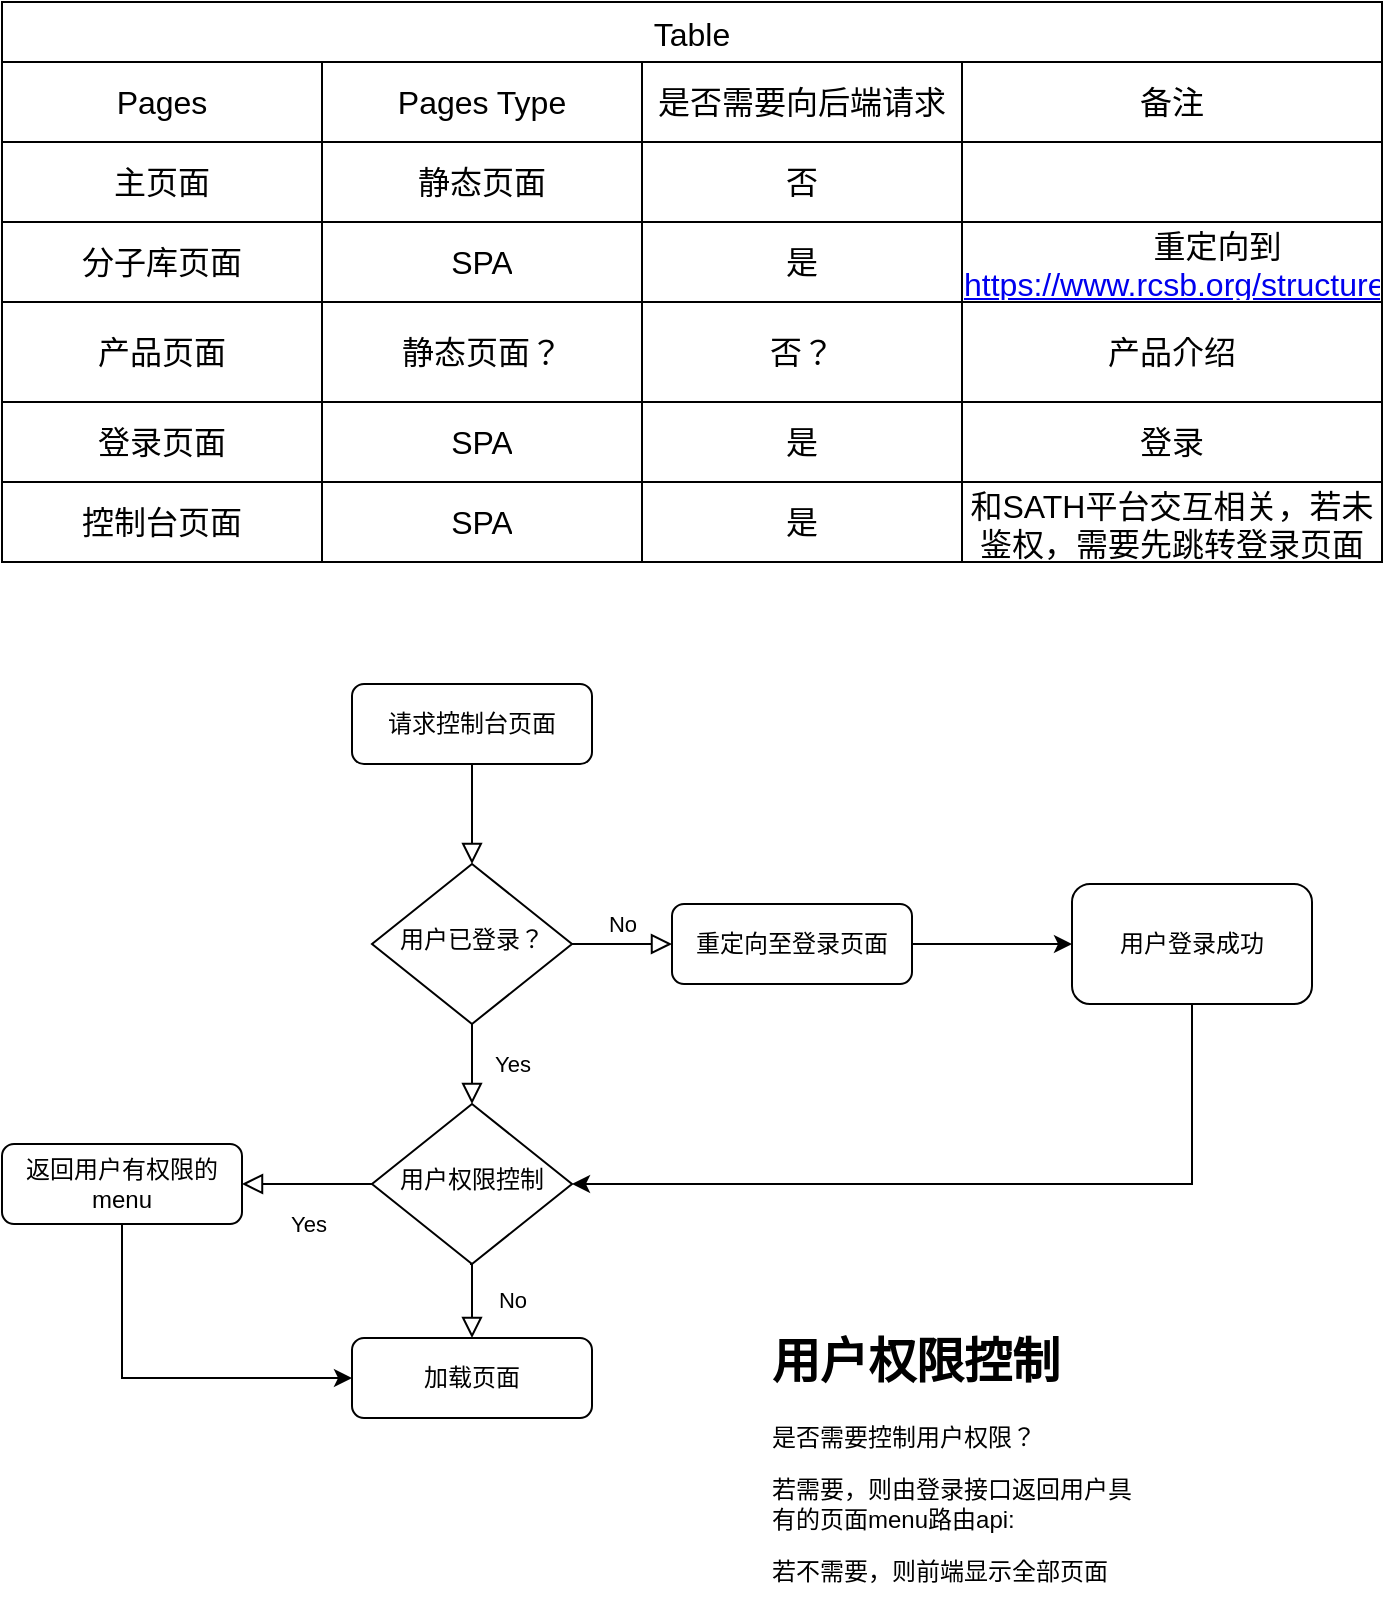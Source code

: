 <mxfile version="21.7.2" type="github">
  <diagram name="第 1 页" id="pu-yci3ryIJU3I6pywFl">
    <mxGraphModel dx="875" dy="532" grid="1" gridSize="10" guides="1" tooltips="1" connect="1" arrows="1" fold="1" page="1" pageScale="1" pageWidth="827" pageHeight="1169" math="0" shadow="0">
      <root>
        <mxCell id="0" />
        <mxCell id="1" parent="0" />
        <mxCell id="Os3PzlcSdva7aXKXOIUQ-2" value="Table" style="shape=table;startSize=30;container=1;collapsible=0;childLayout=tableLayout;strokeColor=default;fontSize=16;" vertex="1" parent="1">
          <mxGeometry x="30" y="310" width="690" height="280.0" as="geometry" />
        </mxCell>
        <mxCell id="Os3PzlcSdva7aXKXOIUQ-3" value="" style="shape=tableRow;horizontal=0;startSize=0;swimlaneHead=0;swimlaneBody=0;strokeColor=inherit;top=0;left=0;bottom=0;right=0;collapsible=0;dropTarget=0;fillColor=none;points=[[0,0.5],[1,0.5]];portConstraint=eastwest;fontSize=16;" vertex="1" parent="Os3PzlcSdva7aXKXOIUQ-2">
          <mxGeometry y="30" width="690" height="40" as="geometry" />
        </mxCell>
        <mxCell id="Os3PzlcSdva7aXKXOIUQ-4" value="Pages" style="shape=partialRectangle;html=1;whiteSpace=wrap;connectable=0;strokeColor=inherit;overflow=hidden;fillColor=none;top=0;left=0;bottom=0;right=0;pointerEvents=1;fontSize=16;" vertex="1" parent="Os3PzlcSdva7aXKXOIUQ-3">
          <mxGeometry width="160" height="40" as="geometry">
            <mxRectangle width="160" height="40" as="alternateBounds" />
          </mxGeometry>
        </mxCell>
        <mxCell id="Os3PzlcSdva7aXKXOIUQ-5" value="Pages Type" style="shape=partialRectangle;html=1;whiteSpace=wrap;connectable=0;strokeColor=inherit;overflow=hidden;fillColor=none;top=0;left=0;bottom=0;right=0;pointerEvents=1;fontSize=16;" vertex="1" parent="Os3PzlcSdva7aXKXOIUQ-3">
          <mxGeometry x="160" width="160" height="40" as="geometry">
            <mxRectangle width="160" height="40" as="alternateBounds" />
          </mxGeometry>
        </mxCell>
        <mxCell id="Os3PzlcSdva7aXKXOIUQ-6" value="是否需要向后端请求" style="shape=partialRectangle;html=1;whiteSpace=wrap;connectable=0;strokeColor=inherit;overflow=hidden;fillColor=none;top=0;left=0;bottom=0;right=0;pointerEvents=1;fontSize=16;" vertex="1" parent="Os3PzlcSdva7aXKXOIUQ-3">
          <mxGeometry x="320" width="160" height="40" as="geometry">
            <mxRectangle width="160" height="40" as="alternateBounds" />
          </mxGeometry>
        </mxCell>
        <mxCell id="Os3PzlcSdva7aXKXOIUQ-18" value="备注" style="shape=partialRectangle;html=1;whiteSpace=wrap;connectable=0;strokeColor=inherit;overflow=hidden;fillColor=none;top=0;left=0;bottom=0;right=0;pointerEvents=1;fontSize=16;" vertex="1" parent="Os3PzlcSdva7aXKXOIUQ-3">
          <mxGeometry x="480" width="210" height="40" as="geometry">
            <mxRectangle width="210" height="40" as="alternateBounds" />
          </mxGeometry>
        </mxCell>
        <mxCell id="Os3PzlcSdva7aXKXOIUQ-7" value="" style="shape=tableRow;horizontal=0;startSize=0;swimlaneHead=0;swimlaneBody=0;strokeColor=inherit;top=0;left=0;bottom=0;right=0;collapsible=0;dropTarget=0;fillColor=none;points=[[0,0.5],[1,0.5]];portConstraint=eastwest;fontSize=16;" vertex="1" parent="Os3PzlcSdva7aXKXOIUQ-2">
          <mxGeometry y="70" width="690" height="40" as="geometry" />
        </mxCell>
        <mxCell id="Os3PzlcSdva7aXKXOIUQ-8" value="主页面" style="shape=partialRectangle;html=1;whiteSpace=wrap;connectable=0;strokeColor=inherit;overflow=hidden;fillColor=none;top=0;left=0;bottom=0;right=0;pointerEvents=1;fontSize=16;" vertex="1" parent="Os3PzlcSdva7aXKXOIUQ-7">
          <mxGeometry width="160" height="40" as="geometry">
            <mxRectangle width="160" height="40" as="alternateBounds" />
          </mxGeometry>
        </mxCell>
        <mxCell id="Os3PzlcSdva7aXKXOIUQ-9" value="静态页面" style="shape=partialRectangle;html=1;whiteSpace=wrap;connectable=0;strokeColor=inherit;overflow=hidden;fillColor=none;top=0;left=0;bottom=0;right=0;pointerEvents=1;fontSize=16;" vertex="1" parent="Os3PzlcSdva7aXKXOIUQ-7">
          <mxGeometry x="160" width="160" height="40" as="geometry">
            <mxRectangle width="160" height="40" as="alternateBounds" />
          </mxGeometry>
        </mxCell>
        <mxCell id="Os3PzlcSdva7aXKXOIUQ-10" value="否" style="shape=partialRectangle;html=1;whiteSpace=wrap;connectable=0;strokeColor=inherit;overflow=hidden;fillColor=none;top=0;left=0;bottom=0;right=0;pointerEvents=1;fontSize=16;" vertex="1" parent="Os3PzlcSdva7aXKXOIUQ-7">
          <mxGeometry x="320" width="160" height="40" as="geometry">
            <mxRectangle width="160" height="40" as="alternateBounds" />
          </mxGeometry>
        </mxCell>
        <mxCell id="Os3PzlcSdva7aXKXOIUQ-19" style="shape=partialRectangle;html=1;whiteSpace=wrap;connectable=0;strokeColor=inherit;overflow=hidden;fillColor=none;top=0;left=0;bottom=0;right=0;pointerEvents=1;fontSize=16;" vertex="1" parent="Os3PzlcSdva7aXKXOIUQ-7">
          <mxGeometry x="480" width="210" height="40" as="geometry">
            <mxRectangle width="210" height="40" as="alternateBounds" />
          </mxGeometry>
        </mxCell>
        <mxCell id="Os3PzlcSdva7aXKXOIUQ-11" value="" style="shape=tableRow;horizontal=0;startSize=0;swimlaneHead=0;swimlaneBody=0;strokeColor=inherit;top=0;left=0;bottom=0;right=0;collapsible=0;dropTarget=0;fillColor=none;points=[[0,0.5],[1,0.5]];portConstraint=eastwest;fontSize=16;" vertex="1" parent="Os3PzlcSdva7aXKXOIUQ-2">
          <mxGeometry y="110" width="690" height="40" as="geometry" />
        </mxCell>
        <mxCell id="Os3PzlcSdva7aXKXOIUQ-12" value="分子库页面" style="shape=partialRectangle;html=1;whiteSpace=wrap;connectable=0;strokeColor=inherit;overflow=hidden;fillColor=none;top=0;left=0;bottom=0;right=0;pointerEvents=1;fontSize=16;" vertex="1" parent="Os3PzlcSdva7aXKXOIUQ-11">
          <mxGeometry width="160" height="40" as="geometry">
            <mxRectangle width="160" height="40" as="alternateBounds" />
          </mxGeometry>
        </mxCell>
        <mxCell id="Os3PzlcSdva7aXKXOIUQ-13" value="SPA" style="shape=partialRectangle;html=1;whiteSpace=wrap;connectable=0;strokeColor=inherit;overflow=hidden;fillColor=none;top=0;left=0;bottom=0;right=0;pointerEvents=1;fontSize=16;" vertex="1" parent="Os3PzlcSdva7aXKXOIUQ-11">
          <mxGeometry x="160" width="160" height="40" as="geometry">
            <mxRectangle width="160" height="40" as="alternateBounds" />
          </mxGeometry>
        </mxCell>
        <mxCell id="Os3PzlcSdva7aXKXOIUQ-14" value="是" style="shape=partialRectangle;html=1;whiteSpace=wrap;connectable=0;strokeColor=inherit;overflow=hidden;fillColor=none;top=0;left=0;bottom=0;right=0;pointerEvents=1;fontSize=16;" vertex="1" parent="Os3PzlcSdva7aXKXOIUQ-11">
          <mxGeometry x="320" width="160" height="40" as="geometry">
            <mxRectangle width="160" height="40" as="alternateBounds" />
          </mxGeometry>
        </mxCell>
        <mxCell id="Os3PzlcSdva7aXKXOIUQ-20" value="重定向到&lt;a href=&quot;https://www.rcsb.org/structure/7T8X&quot;&gt;https://www.rcsb.org/structure/7T8X&lt;/a&gt;" style="shape=partialRectangle;html=1;whiteSpace=wrap;connectable=0;strokeColor=inherit;overflow=hidden;fillColor=none;top=0;left=0;bottom=0;right=0;pointerEvents=1;fontSize=16;" vertex="1" parent="Os3PzlcSdva7aXKXOIUQ-11">
          <mxGeometry x="480" width="210" height="40" as="geometry">
            <mxRectangle width="210" height="40" as="alternateBounds" />
          </mxGeometry>
        </mxCell>
        <mxCell id="Os3PzlcSdva7aXKXOIUQ-21" style="shape=tableRow;horizontal=0;startSize=0;swimlaneHead=0;swimlaneBody=0;strokeColor=inherit;top=0;left=0;bottom=0;right=0;collapsible=0;dropTarget=0;fillColor=none;points=[[0,0.5],[1,0.5]];portConstraint=eastwest;fontSize=16;" vertex="1" parent="Os3PzlcSdva7aXKXOIUQ-2">
          <mxGeometry y="150" width="690" height="50" as="geometry" />
        </mxCell>
        <mxCell id="Os3PzlcSdva7aXKXOIUQ-22" value="产品页面" style="shape=partialRectangle;html=1;whiteSpace=wrap;connectable=0;strokeColor=inherit;overflow=hidden;fillColor=none;top=0;left=0;bottom=0;right=0;pointerEvents=1;fontSize=16;" vertex="1" parent="Os3PzlcSdva7aXKXOIUQ-21">
          <mxGeometry width="160" height="50" as="geometry">
            <mxRectangle width="160" height="50" as="alternateBounds" />
          </mxGeometry>
        </mxCell>
        <mxCell id="Os3PzlcSdva7aXKXOIUQ-23" value="静态页面？" style="shape=partialRectangle;html=1;whiteSpace=wrap;connectable=0;strokeColor=inherit;overflow=hidden;fillColor=none;top=0;left=0;bottom=0;right=0;pointerEvents=1;fontSize=16;" vertex="1" parent="Os3PzlcSdva7aXKXOIUQ-21">
          <mxGeometry x="160" width="160" height="50" as="geometry">
            <mxRectangle width="160" height="50" as="alternateBounds" />
          </mxGeometry>
        </mxCell>
        <mxCell id="Os3PzlcSdva7aXKXOIUQ-24" value="否？" style="shape=partialRectangle;html=1;whiteSpace=wrap;connectable=0;strokeColor=inherit;overflow=hidden;fillColor=none;top=0;left=0;bottom=0;right=0;pointerEvents=1;fontSize=16;" vertex="1" parent="Os3PzlcSdva7aXKXOIUQ-21">
          <mxGeometry x="320" width="160" height="50" as="geometry">
            <mxRectangle width="160" height="50" as="alternateBounds" />
          </mxGeometry>
        </mxCell>
        <mxCell id="Os3PzlcSdva7aXKXOIUQ-25" value="产品介绍" style="shape=partialRectangle;html=1;whiteSpace=wrap;connectable=0;strokeColor=inherit;overflow=hidden;fillColor=none;top=0;left=0;bottom=0;right=0;pointerEvents=1;fontSize=16;" vertex="1" parent="Os3PzlcSdva7aXKXOIUQ-21">
          <mxGeometry x="480" width="210" height="50" as="geometry">
            <mxRectangle width="210" height="50" as="alternateBounds" />
          </mxGeometry>
        </mxCell>
        <mxCell id="Os3PzlcSdva7aXKXOIUQ-26" style="shape=tableRow;horizontal=0;startSize=0;swimlaneHead=0;swimlaneBody=0;strokeColor=inherit;top=0;left=0;bottom=0;right=0;collapsible=0;dropTarget=0;fillColor=none;points=[[0,0.5],[1,0.5]];portConstraint=eastwest;fontSize=16;" vertex="1" parent="Os3PzlcSdva7aXKXOIUQ-2">
          <mxGeometry y="200" width="690" height="40" as="geometry" />
        </mxCell>
        <mxCell id="Os3PzlcSdva7aXKXOIUQ-27" value="登录页面" style="shape=partialRectangle;html=1;whiteSpace=wrap;connectable=0;strokeColor=inherit;overflow=hidden;fillColor=none;top=0;left=0;bottom=0;right=0;pointerEvents=1;fontSize=16;" vertex="1" parent="Os3PzlcSdva7aXKXOIUQ-26">
          <mxGeometry width="160" height="40" as="geometry">
            <mxRectangle width="160" height="40" as="alternateBounds" />
          </mxGeometry>
        </mxCell>
        <mxCell id="Os3PzlcSdva7aXKXOIUQ-28" value="SPA" style="shape=partialRectangle;html=1;whiteSpace=wrap;connectable=0;strokeColor=inherit;overflow=hidden;fillColor=none;top=0;left=0;bottom=0;right=0;pointerEvents=1;fontSize=16;" vertex="1" parent="Os3PzlcSdva7aXKXOIUQ-26">
          <mxGeometry x="160" width="160" height="40" as="geometry">
            <mxRectangle width="160" height="40" as="alternateBounds" />
          </mxGeometry>
        </mxCell>
        <mxCell id="Os3PzlcSdva7aXKXOIUQ-29" value="是" style="shape=partialRectangle;html=1;whiteSpace=wrap;connectable=0;strokeColor=inherit;overflow=hidden;fillColor=none;top=0;left=0;bottom=0;right=0;pointerEvents=1;fontSize=16;" vertex="1" parent="Os3PzlcSdva7aXKXOIUQ-26">
          <mxGeometry x="320" width="160" height="40" as="geometry">
            <mxRectangle width="160" height="40" as="alternateBounds" />
          </mxGeometry>
        </mxCell>
        <mxCell id="Os3PzlcSdva7aXKXOIUQ-30" value="登录" style="shape=partialRectangle;html=1;whiteSpace=wrap;connectable=0;strokeColor=inherit;overflow=hidden;fillColor=none;top=0;left=0;bottom=0;right=0;pointerEvents=1;fontSize=16;" vertex="1" parent="Os3PzlcSdva7aXKXOIUQ-26">
          <mxGeometry x="480" width="210" height="40" as="geometry">
            <mxRectangle width="210" height="40" as="alternateBounds" />
          </mxGeometry>
        </mxCell>
        <mxCell id="Os3PzlcSdva7aXKXOIUQ-31" style="shape=tableRow;horizontal=0;startSize=0;swimlaneHead=0;swimlaneBody=0;strokeColor=inherit;top=0;left=0;bottom=0;right=0;collapsible=0;dropTarget=0;fillColor=none;points=[[0,0.5],[1,0.5]];portConstraint=eastwest;fontSize=16;" vertex="1" parent="Os3PzlcSdva7aXKXOIUQ-2">
          <mxGeometry y="240" width="690" height="40" as="geometry" />
        </mxCell>
        <mxCell id="Os3PzlcSdva7aXKXOIUQ-32" value="控制台页面" style="shape=partialRectangle;html=1;whiteSpace=wrap;connectable=0;strokeColor=inherit;overflow=hidden;fillColor=none;top=0;left=0;bottom=0;right=0;pointerEvents=1;fontSize=16;" vertex="1" parent="Os3PzlcSdva7aXKXOIUQ-31">
          <mxGeometry width="160" height="40" as="geometry">
            <mxRectangle width="160" height="40" as="alternateBounds" />
          </mxGeometry>
        </mxCell>
        <mxCell id="Os3PzlcSdva7aXKXOIUQ-33" value="SPA" style="shape=partialRectangle;html=1;whiteSpace=wrap;connectable=0;strokeColor=inherit;overflow=hidden;fillColor=none;top=0;left=0;bottom=0;right=0;pointerEvents=1;fontSize=16;" vertex="1" parent="Os3PzlcSdva7aXKXOIUQ-31">
          <mxGeometry x="160" width="160" height="40" as="geometry">
            <mxRectangle width="160" height="40" as="alternateBounds" />
          </mxGeometry>
        </mxCell>
        <mxCell id="Os3PzlcSdva7aXKXOIUQ-34" value="是" style="shape=partialRectangle;html=1;whiteSpace=wrap;connectable=0;strokeColor=inherit;overflow=hidden;fillColor=none;top=0;left=0;bottom=0;right=0;pointerEvents=1;fontSize=16;" vertex="1" parent="Os3PzlcSdva7aXKXOIUQ-31">
          <mxGeometry x="320" width="160" height="40" as="geometry">
            <mxRectangle width="160" height="40" as="alternateBounds" />
          </mxGeometry>
        </mxCell>
        <mxCell id="Os3PzlcSdva7aXKXOIUQ-35" value="和SATH平台交互相关，若未鉴权，需要先跳转登录页面" style="shape=partialRectangle;html=1;whiteSpace=wrap;connectable=0;strokeColor=inherit;overflow=hidden;fillColor=none;top=0;left=0;bottom=0;right=0;pointerEvents=1;fontSize=16;" vertex="1" parent="Os3PzlcSdva7aXKXOIUQ-31">
          <mxGeometry x="480" width="210" height="40" as="geometry">
            <mxRectangle width="210" height="40" as="alternateBounds" />
          </mxGeometry>
        </mxCell>
        <mxCell id="Os3PzlcSdva7aXKXOIUQ-36" value="" style="rounded=0;html=1;jettySize=auto;orthogonalLoop=1;fontSize=11;endArrow=block;endFill=0;endSize=8;strokeWidth=1;shadow=0;labelBackgroundColor=none;edgeStyle=orthogonalEdgeStyle;" edge="1" parent="1" source="Os3PzlcSdva7aXKXOIUQ-37" target="Os3PzlcSdva7aXKXOIUQ-40">
          <mxGeometry relative="1" as="geometry" />
        </mxCell>
        <mxCell id="Os3PzlcSdva7aXKXOIUQ-37" value="请求控制台页面" style="rounded=1;whiteSpace=wrap;html=1;fontSize=12;glass=0;strokeWidth=1;shadow=0;" vertex="1" parent="1">
          <mxGeometry x="205" y="651" width="120" height="40" as="geometry" />
        </mxCell>
        <mxCell id="Os3PzlcSdva7aXKXOIUQ-38" value="Yes" style="rounded=0;html=1;jettySize=auto;orthogonalLoop=1;fontSize=11;endArrow=block;endFill=0;endSize=8;strokeWidth=1;shadow=0;labelBackgroundColor=none;edgeStyle=orthogonalEdgeStyle;" edge="1" parent="1" source="Os3PzlcSdva7aXKXOIUQ-40">
          <mxGeometry y="20" relative="1" as="geometry">
            <mxPoint as="offset" />
            <mxPoint x="265" y="861" as="targetPoint" />
          </mxGeometry>
        </mxCell>
        <mxCell id="Os3PzlcSdva7aXKXOIUQ-39" value="No" style="edgeStyle=orthogonalEdgeStyle;rounded=0;html=1;jettySize=auto;orthogonalLoop=1;fontSize=11;endArrow=block;endFill=0;endSize=8;strokeWidth=1;shadow=0;labelBackgroundColor=none;" edge="1" parent="1" source="Os3PzlcSdva7aXKXOIUQ-40" target="Os3PzlcSdva7aXKXOIUQ-41">
          <mxGeometry y="10" relative="1" as="geometry">
            <mxPoint as="offset" />
          </mxGeometry>
        </mxCell>
        <mxCell id="Os3PzlcSdva7aXKXOIUQ-40" value="用户已登录？" style="rhombus;whiteSpace=wrap;html=1;shadow=0;fontFamily=Helvetica;fontSize=12;align=center;strokeWidth=1;spacing=6;spacingTop=-4;" vertex="1" parent="1">
          <mxGeometry x="215" y="741" width="100" height="80" as="geometry" />
        </mxCell>
        <mxCell id="Os3PzlcSdva7aXKXOIUQ-51" value="" style="edgeStyle=orthogonalEdgeStyle;rounded=0;orthogonalLoop=1;jettySize=auto;html=1;" edge="1" parent="1" source="Os3PzlcSdva7aXKXOIUQ-41" target="Os3PzlcSdva7aXKXOIUQ-50">
          <mxGeometry relative="1" as="geometry" />
        </mxCell>
        <mxCell id="Os3PzlcSdva7aXKXOIUQ-41" value="重定向至登录页面" style="rounded=1;whiteSpace=wrap;html=1;fontSize=12;glass=0;strokeWidth=1;shadow=0;" vertex="1" parent="1">
          <mxGeometry x="365" y="761" width="120" height="40" as="geometry" />
        </mxCell>
        <mxCell id="Os3PzlcSdva7aXKXOIUQ-49" value="加载页面" style="rounded=1;whiteSpace=wrap;html=1;fontSize=12;glass=0;strokeWidth=1;shadow=0;" vertex="1" parent="1">
          <mxGeometry x="205" y="978" width="120" height="40" as="geometry" />
        </mxCell>
        <mxCell id="Os3PzlcSdva7aXKXOIUQ-65" style="edgeStyle=orthogonalEdgeStyle;rounded=0;orthogonalLoop=1;jettySize=auto;html=1;entryX=1;entryY=0.5;entryDx=0;entryDy=0;" edge="1" parent="1" source="Os3PzlcSdva7aXKXOIUQ-50" target="Os3PzlcSdva7aXKXOIUQ-55">
          <mxGeometry relative="1" as="geometry">
            <Array as="points">
              <mxPoint x="625" y="901" />
            </Array>
          </mxGeometry>
        </mxCell>
        <mxCell id="Os3PzlcSdva7aXKXOIUQ-50" value="用户登录成功" style="whiteSpace=wrap;html=1;rounded=1;glass=0;strokeWidth=1;shadow=0;" vertex="1" parent="1">
          <mxGeometry x="565" y="751" width="120" height="60" as="geometry" />
        </mxCell>
        <mxCell id="Os3PzlcSdva7aXKXOIUQ-55" value="用户权限控制" style="rhombus;whiteSpace=wrap;html=1;shadow=0;fontFamily=Helvetica;fontSize=12;align=center;strokeWidth=1;spacing=6;spacingTop=-4;" vertex="1" parent="1">
          <mxGeometry x="215" y="861" width="100" height="80" as="geometry" />
        </mxCell>
        <mxCell id="Os3PzlcSdva7aXKXOIUQ-61" value="No" style="rounded=0;html=1;jettySize=auto;orthogonalLoop=1;fontSize=11;endArrow=block;endFill=0;endSize=8;strokeWidth=1;shadow=0;labelBackgroundColor=none;edgeStyle=orthogonalEdgeStyle;exitX=0.5;exitY=1;exitDx=0;exitDy=0;entryX=0.5;entryY=0;entryDx=0;entryDy=0;" edge="1" parent="1" target="Os3PzlcSdva7aXKXOIUQ-49">
          <mxGeometry y="20" relative="1" as="geometry">
            <mxPoint as="offset" />
            <mxPoint x="264" y="941" as="sourcePoint" />
            <mxPoint x="274" y="978" as="targetPoint" />
          </mxGeometry>
        </mxCell>
        <mxCell id="Os3PzlcSdva7aXKXOIUQ-62" value="Yes" style="rounded=0;html=1;jettySize=auto;orthogonalLoop=1;fontSize=11;endArrow=block;endFill=0;endSize=8;strokeWidth=1;shadow=0;labelBackgroundColor=none;edgeStyle=orthogonalEdgeStyle;exitX=0;exitY=0.5;exitDx=0;exitDy=0;entryX=1;entryY=0.5;entryDx=0;entryDy=0;" edge="1" parent="1" source="Os3PzlcSdva7aXKXOIUQ-55" target="Os3PzlcSdva7aXKXOIUQ-63">
          <mxGeometry y="20" relative="1" as="geometry">
            <mxPoint as="offset" />
            <mxPoint x="275" y="875" as="sourcePoint" />
            <mxPoint x="275" y="915" as="targetPoint" />
          </mxGeometry>
        </mxCell>
        <mxCell id="Os3PzlcSdva7aXKXOIUQ-64" style="edgeStyle=orthogonalEdgeStyle;rounded=0;orthogonalLoop=1;jettySize=auto;html=1;exitX=0.5;exitY=1;exitDx=0;exitDy=0;entryX=0;entryY=0.5;entryDx=0;entryDy=0;" edge="1" parent="1" source="Os3PzlcSdva7aXKXOIUQ-63" target="Os3PzlcSdva7aXKXOIUQ-49">
          <mxGeometry relative="1" as="geometry" />
        </mxCell>
        <mxCell id="Os3PzlcSdva7aXKXOIUQ-63" value="返回用户有权限的menu" style="rounded=1;whiteSpace=wrap;html=1;fontSize=12;glass=0;strokeWidth=1;shadow=0;" vertex="1" parent="1">
          <mxGeometry x="30" y="881" width="120" height="40" as="geometry" />
        </mxCell>
        <mxCell id="Os3PzlcSdva7aXKXOIUQ-66" value="&lt;h1&gt;用户权限控制&lt;/h1&gt;&lt;p&gt;是否需要控制用户权限？&lt;/p&gt;&lt;p&gt;若需要，则由登录接口返回用户具有的页面menu路由api:&lt;/p&gt;&lt;p&gt;若不需要，则前端显示全部页面&lt;/p&gt;" style="text;html=1;strokeColor=none;fillColor=none;spacing=5;spacingTop=-20;whiteSpace=wrap;overflow=hidden;rounded=0;" vertex="1" parent="1">
          <mxGeometry x="410" y="970" width="190" height="149" as="geometry" />
        </mxCell>
      </root>
    </mxGraphModel>
  </diagram>
</mxfile>

